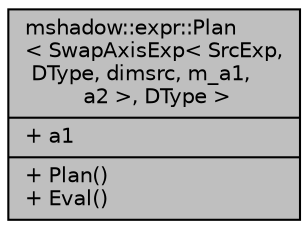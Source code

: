digraph "mshadow::expr::Plan&lt; SwapAxisExp&lt; SrcExp, DType, dimsrc, m_a1, a2 &gt;, DType &gt;"
{
 // LATEX_PDF_SIZE
  edge [fontname="Helvetica",fontsize="10",labelfontname="Helvetica",labelfontsize="10"];
  node [fontname="Helvetica",fontsize="10",shape=record];
  Node1 [label="{mshadow::expr::Plan\l\< SwapAxisExp\< SrcExp,\l DType, dimsrc, m_a1,\l a2 \>, DType \>\n|+ a1\l|+ Plan()\l+ Eval()\l}",height=0.2,width=0.4,color="black", fillcolor="grey75", style="filled", fontcolor="black",tooltip=" "];
}
